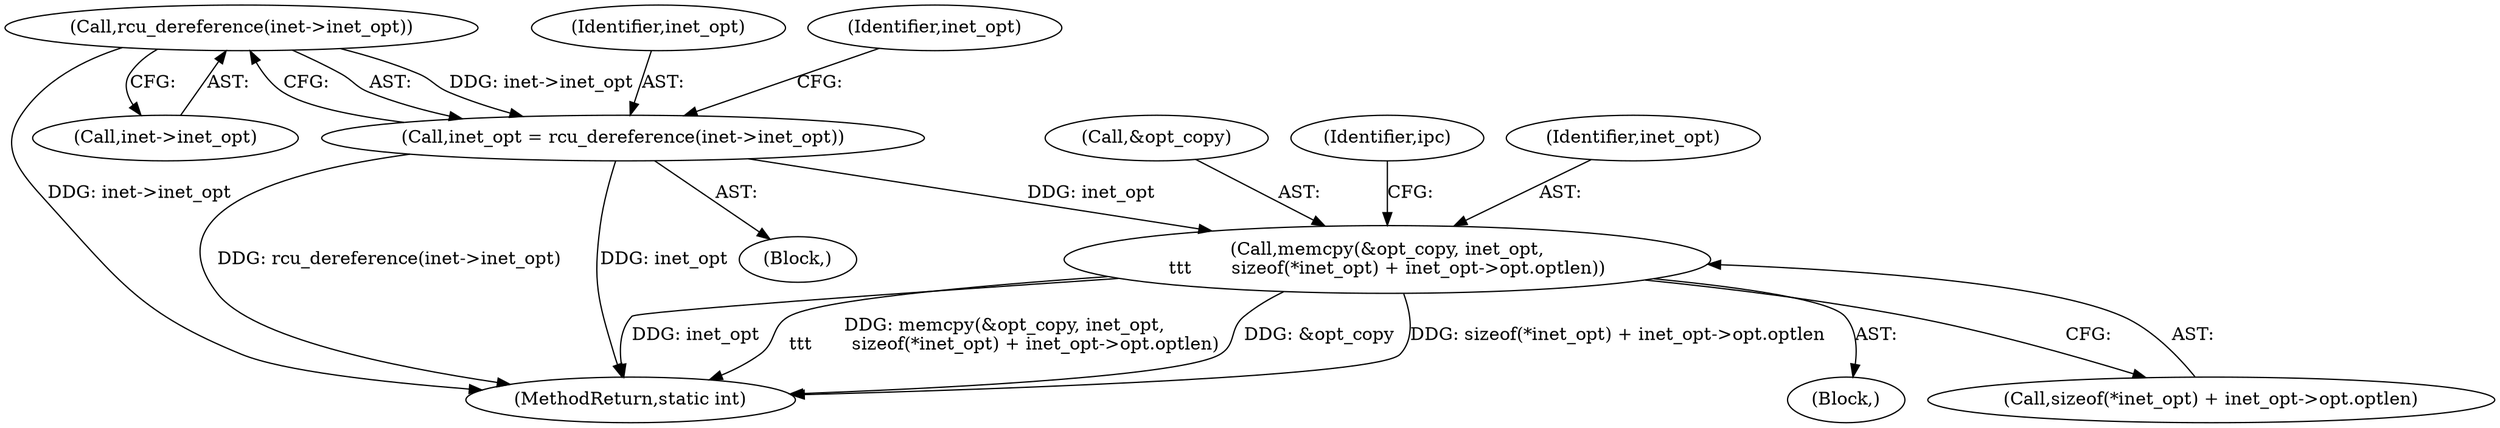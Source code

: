 digraph "0_linux_8f659a03a0ba9289b9aeb9b4470e6fb263d6f483@pointer" {
"1000322" [label="(Call,rcu_dereference(inet->inet_opt))"];
"1000320" [label="(Call,inet_opt = rcu_dereference(inet->inet_opt))"];
"1000329" [label="(Call,memcpy(&opt_copy, inet_opt,\n\t\t\t       sizeof(*inet_opt) + inet_opt->opt.optlen))"];
"1000322" [label="(Call,rcu_dereference(inet->inet_opt))"];
"1000320" [label="(Call,inet_opt = rcu_dereference(inet->inet_opt))"];
"1000333" [label="(Call,sizeof(*inet_opt) + inet_opt->opt.optlen)"];
"1000321" [label="(Identifier,inet_opt)"];
"1000330" [label="(Call,&opt_copy)"];
"1000329" [label="(Call,memcpy(&opt_copy, inet_opt,\n\t\t\t       sizeof(*inet_opt) + inet_opt->opt.optlen))"];
"1000344" [label="(Identifier,ipc)"];
"1000686" [label="(MethodReturn,static int)"];
"1000328" [label="(Block,)"];
"1000323" [label="(Call,inet->inet_opt)"];
"1000332" [label="(Identifier,inet_opt)"];
"1000327" [label="(Identifier,inet_opt)"];
"1000317" [label="(Block,)"];
"1000322" -> "1000320"  [label="AST: "];
"1000322" -> "1000323"  [label="CFG: "];
"1000323" -> "1000322"  [label="AST: "];
"1000320" -> "1000322"  [label="CFG: "];
"1000322" -> "1000686"  [label="DDG: inet->inet_opt"];
"1000322" -> "1000320"  [label="DDG: inet->inet_opt"];
"1000320" -> "1000317"  [label="AST: "];
"1000321" -> "1000320"  [label="AST: "];
"1000327" -> "1000320"  [label="CFG: "];
"1000320" -> "1000686"  [label="DDG: rcu_dereference(inet->inet_opt)"];
"1000320" -> "1000686"  [label="DDG: inet_opt"];
"1000320" -> "1000329"  [label="DDG: inet_opt"];
"1000329" -> "1000328"  [label="AST: "];
"1000329" -> "1000333"  [label="CFG: "];
"1000330" -> "1000329"  [label="AST: "];
"1000332" -> "1000329"  [label="AST: "];
"1000333" -> "1000329"  [label="AST: "];
"1000344" -> "1000329"  [label="CFG: "];
"1000329" -> "1000686"  [label="DDG: sizeof(*inet_opt) + inet_opt->opt.optlen"];
"1000329" -> "1000686"  [label="DDG: inet_opt"];
"1000329" -> "1000686"  [label="DDG: memcpy(&opt_copy, inet_opt,\n\t\t\t       sizeof(*inet_opt) + inet_opt->opt.optlen)"];
"1000329" -> "1000686"  [label="DDG: &opt_copy"];
}
